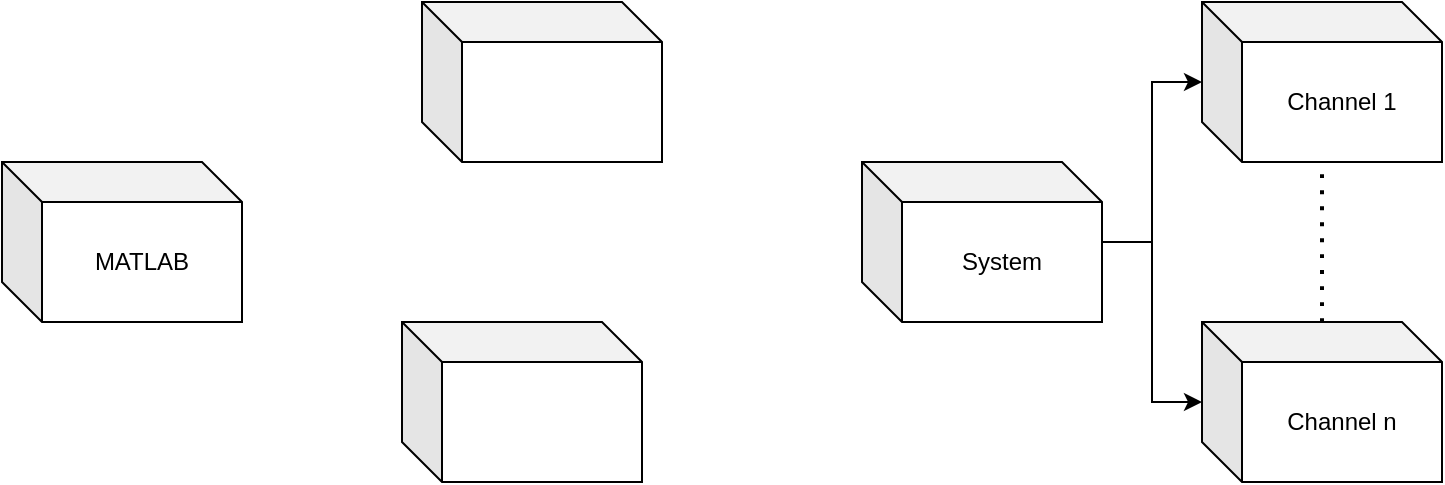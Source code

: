 <mxfile version="20.8.20" type="github">
  <diagram name="Page-1" id="DdXBMfR7fsQA4sm28C2N">
    <mxGraphModel dx="1221" dy="751" grid="1" gridSize="10" guides="1" tooltips="1" connect="1" arrows="1" fold="1" page="1" pageScale="1" pageWidth="850" pageHeight="1100" math="0" shadow="0">
      <root>
        <mxCell id="0" />
        <mxCell id="1" parent="0" />
        <mxCell id="TAGmmweaD-kp1vJ4mzty-5" value="MATLAB" style="shape=cube;whiteSpace=wrap;html=1;boundedLbl=1;backgroundOutline=1;darkOpacity=0.05;darkOpacity2=0.1;" vertex="1" parent="1">
          <mxGeometry x="60" y="320" width="120" height="80" as="geometry" />
        </mxCell>
        <mxCell id="TAGmmweaD-kp1vJ4mzty-10" style="edgeStyle=orthogonalEdgeStyle;rounded=0;orthogonalLoop=1;jettySize=auto;html=1;" edge="1" parent="1" source="TAGmmweaD-kp1vJ4mzty-6" target="TAGmmweaD-kp1vJ4mzty-7">
          <mxGeometry relative="1" as="geometry" />
        </mxCell>
        <mxCell id="TAGmmweaD-kp1vJ4mzty-12" style="edgeStyle=orthogonalEdgeStyle;rounded=0;orthogonalLoop=1;jettySize=auto;html=1;" edge="1" parent="1" source="TAGmmweaD-kp1vJ4mzty-6" target="TAGmmweaD-kp1vJ4mzty-11">
          <mxGeometry relative="1" as="geometry" />
        </mxCell>
        <mxCell id="TAGmmweaD-kp1vJ4mzty-6" value="System" style="shape=cube;whiteSpace=wrap;html=1;boundedLbl=1;backgroundOutline=1;darkOpacity=0.05;darkOpacity2=0.1;" vertex="1" parent="1">
          <mxGeometry x="490" y="320" width="120" height="80" as="geometry" />
        </mxCell>
        <mxCell id="TAGmmweaD-kp1vJ4mzty-7" value="Channel n" style="shape=cube;whiteSpace=wrap;html=1;boundedLbl=1;backgroundOutline=1;darkOpacity=0.05;darkOpacity2=0.1;" vertex="1" parent="1">
          <mxGeometry x="660" y="400" width="120" height="80" as="geometry" />
        </mxCell>
        <mxCell id="TAGmmweaD-kp1vJ4mzty-11" value="Channel 1" style="shape=cube;whiteSpace=wrap;html=1;boundedLbl=1;backgroundOutline=1;darkOpacity=0.05;darkOpacity2=0.1;" vertex="1" parent="1">
          <mxGeometry x="660" y="240" width="120" height="80" as="geometry" />
        </mxCell>
        <mxCell id="TAGmmweaD-kp1vJ4mzty-16" value="" style="endArrow=none;dashed=1;html=1;dashPattern=1 3;strokeWidth=2;strokeColor=default;curved=1;" edge="1" parent="1" source="TAGmmweaD-kp1vJ4mzty-7" target="TAGmmweaD-kp1vJ4mzty-11">
          <mxGeometry width="50" height="50" relative="1" as="geometry">
            <mxPoint x="510" y="360" as="sourcePoint" />
            <mxPoint x="560" y="310" as="targetPoint" />
          </mxGeometry>
        </mxCell>
        <mxCell id="TAGmmweaD-kp1vJ4mzty-17" value="" style="shape=cube;whiteSpace=wrap;html=1;boundedLbl=1;backgroundOutline=1;darkOpacity=0.05;darkOpacity2=0.1;" vertex="1" parent="1">
          <mxGeometry x="270" y="240" width="120" height="80" as="geometry" />
        </mxCell>
        <mxCell id="TAGmmweaD-kp1vJ4mzty-18" value="" style="shape=cube;whiteSpace=wrap;html=1;boundedLbl=1;backgroundOutline=1;darkOpacity=0.05;darkOpacity2=0.1;" vertex="1" parent="1">
          <mxGeometry x="260" y="400" width="120" height="80" as="geometry" />
        </mxCell>
      </root>
    </mxGraphModel>
  </diagram>
</mxfile>
